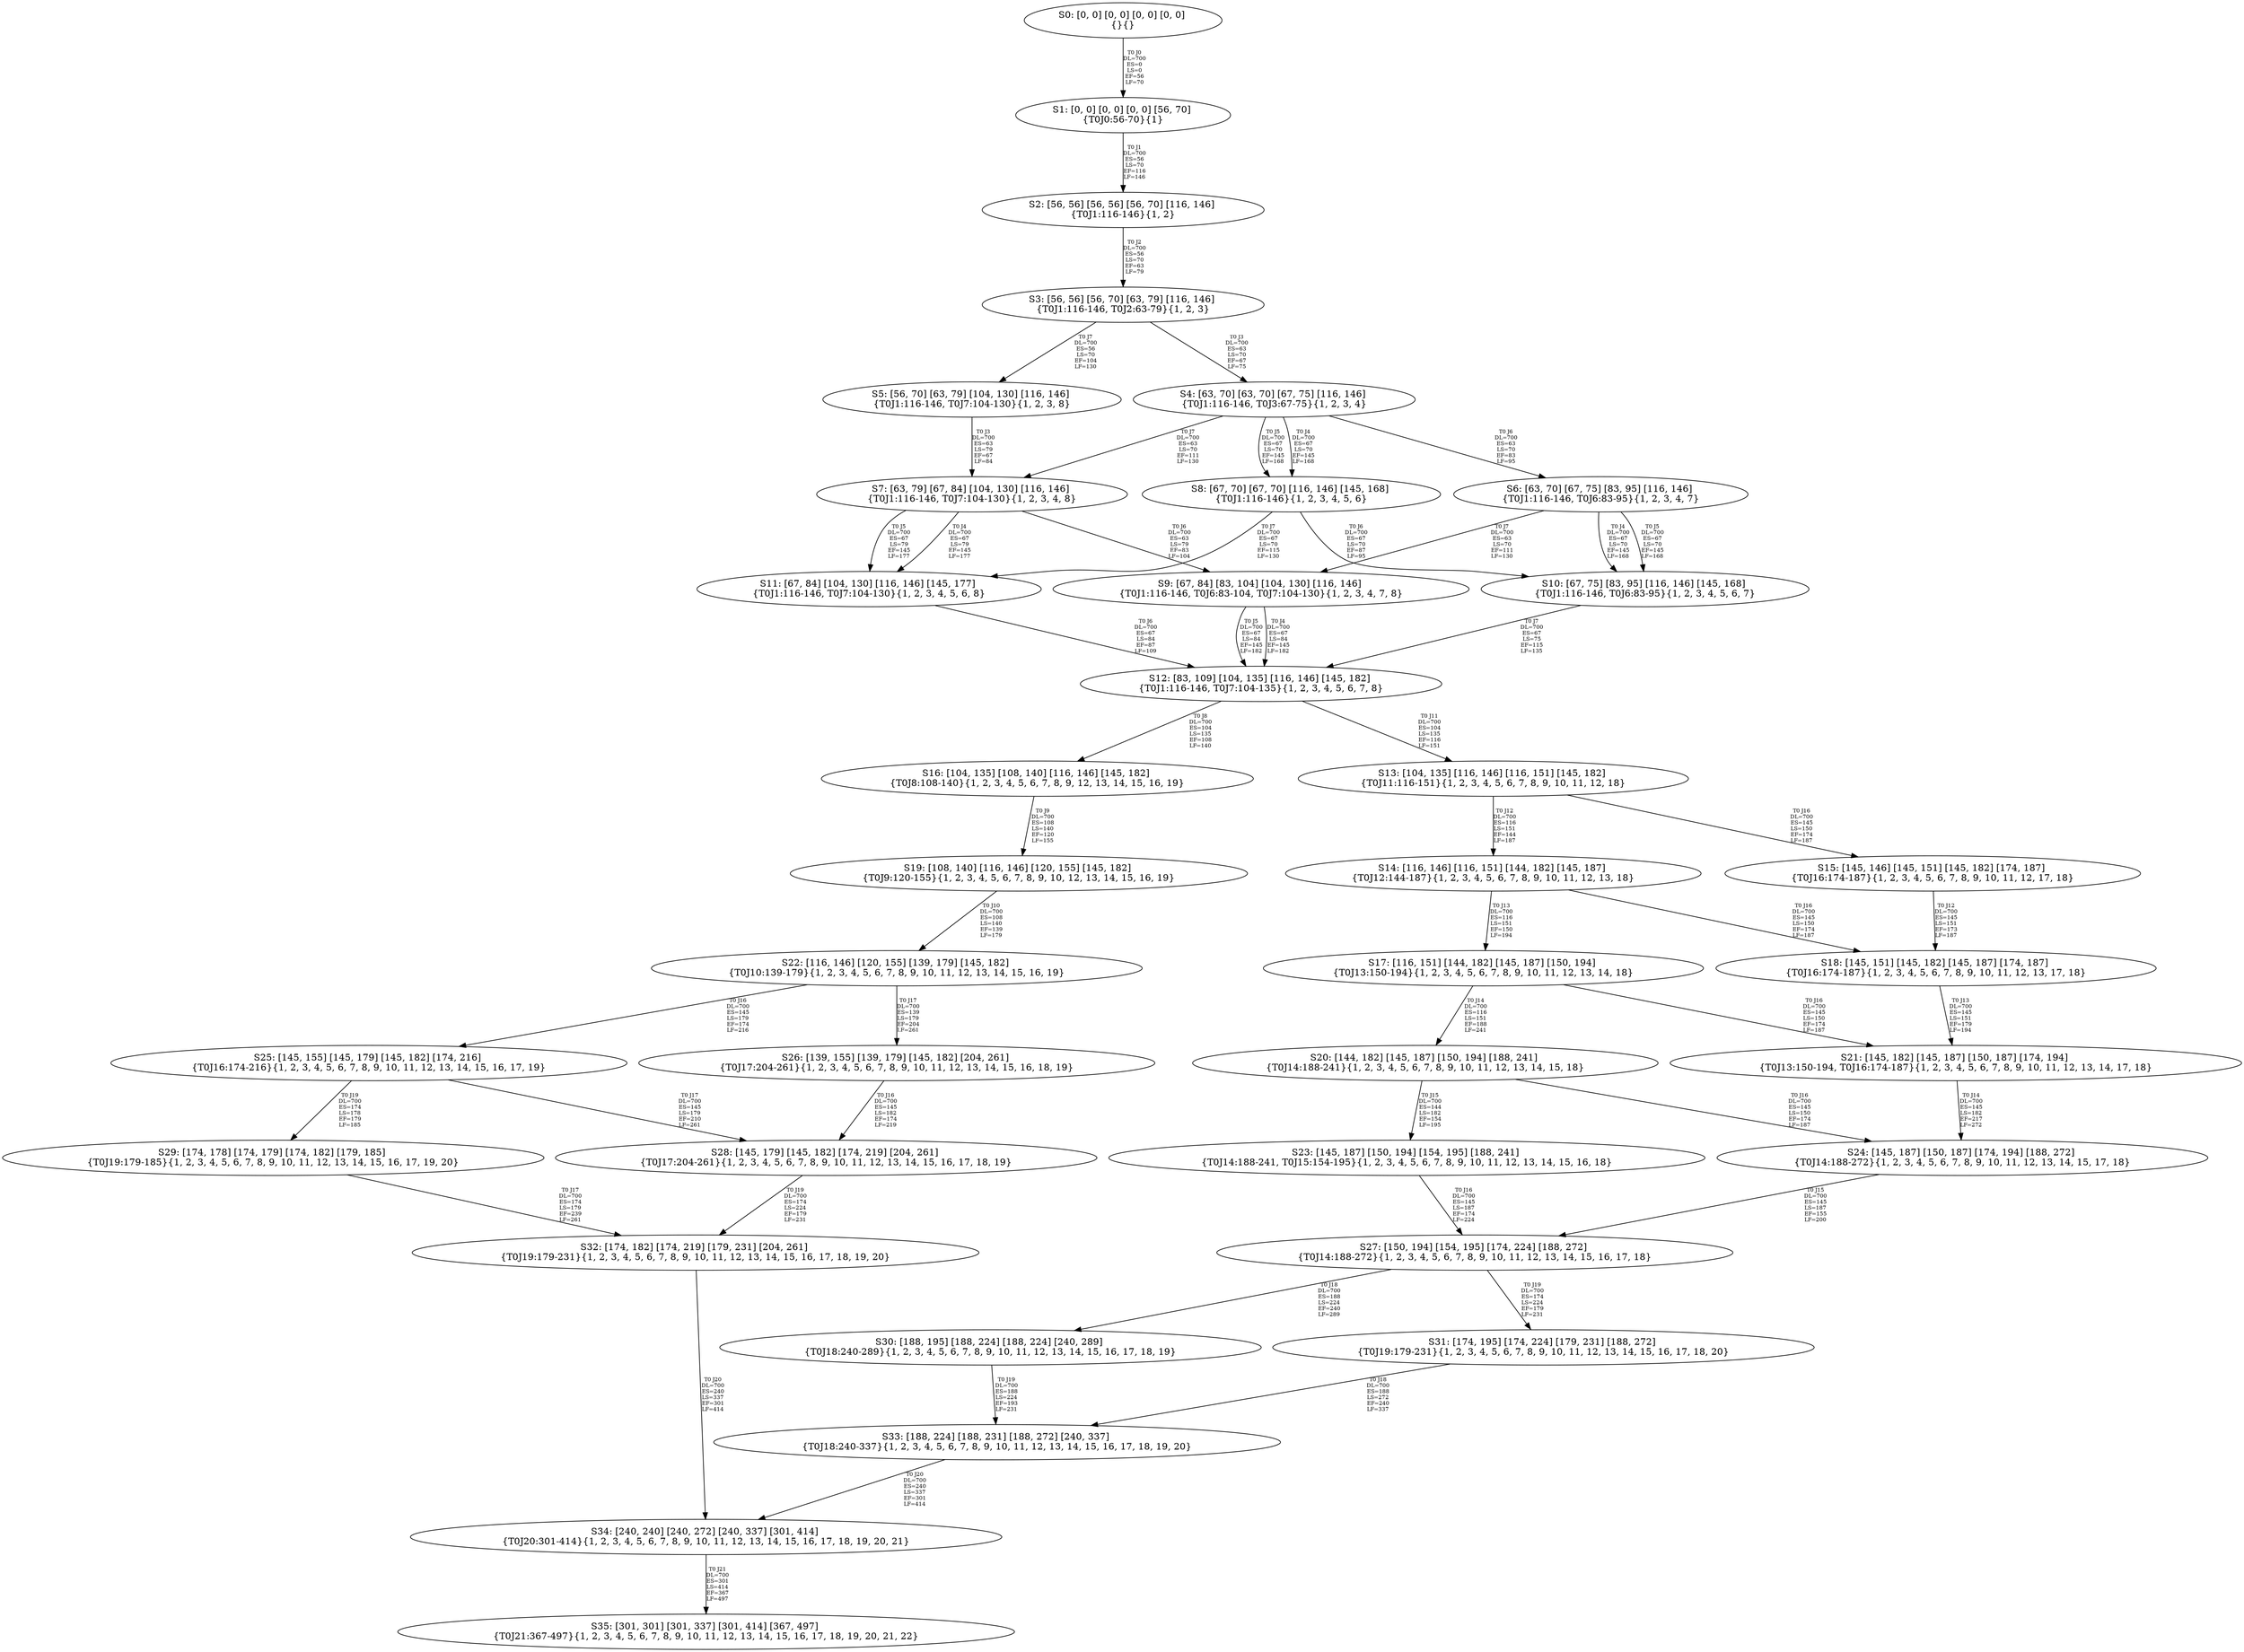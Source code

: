 digraph {
	S0[label="S0: [0, 0] [0, 0] [0, 0] [0, 0] \n{}{}"];
	S1[label="S1: [0, 0] [0, 0] [0, 0] [56, 70] \n{T0J0:56-70}{1}"];
	S2[label="S2: [56, 56] [56, 56] [56, 70] [116, 146] \n{T0J1:116-146}{1, 2}"];
	S3[label="S3: [56, 56] [56, 70] [63, 79] [116, 146] \n{T0J1:116-146, T0J2:63-79}{1, 2, 3}"];
	S4[label="S4: [63, 70] [63, 70] [67, 75] [116, 146] \n{T0J1:116-146, T0J3:67-75}{1, 2, 3, 4}"];
	S5[label="S5: [56, 70] [63, 79] [104, 130] [116, 146] \n{T0J1:116-146, T0J7:104-130}{1, 2, 3, 8}"];
	S6[label="S6: [63, 70] [67, 75] [83, 95] [116, 146] \n{T0J1:116-146, T0J6:83-95}{1, 2, 3, 4, 7}"];
	S7[label="S7: [63, 79] [67, 84] [104, 130] [116, 146] \n{T0J1:116-146, T0J7:104-130}{1, 2, 3, 4, 8}"];
	S8[label="S8: [67, 70] [67, 70] [116, 146] [145, 168] \n{T0J1:116-146}{1, 2, 3, 4, 5, 6}"];
	S9[label="S9: [67, 84] [83, 104] [104, 130] [116, 146] \n{T0J1:116-146, T0J6:83-104, T0J7:104-130}{1, 2, 3, 4, 7, 8}"];
	S10[label="S10: [67, 75] [83, 95] [116, 146] [145, 168] \n{T0J1:116-146, T0J6:83-95}{1, 2, 3, 4, 5, 6, 7}"];
	S11[label="S11: [67, 84] [104, 130] [116, 146] [145, 177] \n{T0J1:116-146, T0J7:104-130}{1, 2, 3, 4, 5, 6, 8}"];
	S12[label="S12: [83, 109] [104, 135] [116, 146] [145, 182] \n{T0J1:116-146, T0J7:104-135}{1, 2, 3, 4, 5, 6, 7, 8}"];
	S13[label="S13: [104, 135] [116, 146] [116, 151] [145, 182] \n{T0J11:116-151}{1, 2, 3, 4, 5, 6, 7, 8, 9, 10, 11, 12, 18}"];
	S14[label="S14: [116, 146] [116, 151] [144, 182] [145, 187] \n{T0J12:144-187}{1, 2, 3, 4, 5, 6, 7, 8, 9, 10, 11, 12, 13, 18}"];
	S15[label="S15: [145, 146] [145, 151] [145, 182] [174, 187] \n{T0J16:174-187}{1, 2, 3, 4, 5, 6, 7, 8, 9, 10, 11, 12, 17, 18}"];
	S16[label="S16: [104, 135] [108, 140] [116, 146] [145, 182] \n{T0J8:108-140}{1, 2, 3, 4, 5, 6, 7, 8, 9, 12, 13, 14, 15, 16, 19}"];
	S17[label="S17: [116, 151] [144, 182] [145, 187] [150, 194] \n{T0J13:150-194}{1, 2, 3, 4, 5, 6, 7, 8, 9, 10, 11, 12, 13, 14, 18}"];
	S18[label="S18: [145, 151] [145, 182] [145, 187] [174, 187] \n{T0J16:174-187}{1, 2, 3, 4, 5, 6, 7, 8, 9, 10, 11, 12, 13, 17, 18}"];
	S19[label="S19: [108, 140] [116, 146] [120, 155] [145, 182] \n{T0J9:120-155}{1, 2, 3, 4, 5, 6, 7, 8, 9, 10, 12, 13, 14, 15, 16, 19}"];
	S20[label="S20: [144, 182] [145, 187] [150, 194] [188, 241] \n{T0J14:188-241}{1, 2, 3, 4, 5, 6, 7, 8, 9, 10, 11, 12, 13, 14, 15, 18}"];
	S21[label="S21: [145, 182] [145, 187] [150, 187] [174, 194] \n{T0J13:150-194, T0J16:174-187}{1, 2, 3, 4, 5, 6, 7, 8, 9, 10, 11, 12, 13, 14, 17, 18}"];
	S22[label="S22: [116, 146] [120, 155] [139, 179] [145, 182] \n{T0J10:139-179}{1, 2, 3, 4, 5, 6, 7, 8, 9, 10, 11, 12, 13, 14, 15, 16, 19}"];
	S23[label="S23: [145, 187] [150, 194] [154, 195] [188, 241] \n{T0J14:188-241, T0J15:154-195}{1, 2, 3, 4, 5, 6, 7, 8, 9, 10, 11, 12, 13, 14, 15, 16, 18}"];
	S24[label="S24: [145, 187] [150, 187] [174, 194] [188, 272] \n{T0J14:188-272}{1, 2, 3, 4, 5, 6, 7, 8, 9, 10, 11, 12, 13, 14, 15, 17, 18}"];
	S25[label="S25: [145, 155] [145, 179] [145, 182] [174, 216] \n{T0J16:174-216}{1, 2, 3, 4, 5, 6, 7, 8, 9, 10, 11, 12, 13, 14, 15, 16, 17, 19}"];
	S26[label="S26: [139, 155] [139, 179] [145, 182] [204, 261] \n{T0J17:204-261}{1, 2, 3, 4, 5, 6, 7, 8, 9, 10, 11, 12, 13, 14, 15, 16, 18, 19}"];
	S27[label="S27: [150, 194] [154, 195] [174, 224] [188, 272] \n{T0J14:188-272}{1, 2, 3, 4, 5, 6, 7, 8, 9, 10, 11, 12, 13, 14, 15, 16, 17, 18}"];
	S28[label="S28: [145, 179] [145, 182] [174, 219] [204, 261] \n{T0J17:204-261}{1, 2, 3, 4, 5, 6, 7, 8, 9, 10, 11, 12, 13, 14, 15, 16, 17, 18, 19}"];
	S29[label="S29: [174, 178] [174, 179] [174, 182] [179, 185] \n{T0J19:179-185}{1, 2, 3, 4, 5, 6, 7, 8, 9, 10, 11, 12, 13, 14, 15, 16, 17, 19, 20}"];
	S30[label="S30: [188, 195] [188, 224] [188, 224] [240, 289] \n{T0J18:240-289}{1, 2, 3, 4, 5, 6, 7, 8, 9, 10, 11, 12, 13, 14, 15, 16, 17, 18, 19}"];
	S31[label="S31: [174, 195] [174, 224] [179, 231] [188, 272] \n{T0J19:179-231}{1, 2, 3, 4, 5, 6, 7, 8, 9, 10, 11, 12, 13, 14, 15, 16, 17, 18, 20}"];
	S32[label="S32: [174, 182] [174, 219] [179, 231] [204, 261] \n{T0J19:179-231}{1, 2, 3, 4, 5, 6, 7, 8, 9, 10, 11, 12, 13, 14, 15, 16, 17, 18, 19, 20}"];
	S33[label="S33: [188, 224] [188, 231] [188, 272] [240, 337] \n{T0J18:240-337}{1, 2, 3, 4, 5, 6, 7, 8, 9, 10, 11, 12, 13, 14, 15, 16, 17, 18, 19, 20}"];
	S34[label="S34: [240, 240] [240, 272] [240, 337] [301, 414] \n{T0J20:301-414}{1, 2, 3, 4, 5, 6, 7, 8, 9, 10, 11, 12, 13, 14, 15, 16, 17, 18, 19, 20, 21}"];
	S35[label="S35: [301, 301] [301, 337] [301, 414] [367, 497] \n{T0J21:367-497}{1, 2, 3, 4, 5, 6, 7, 8, 9, 10, 11, 12, 13, 14, 15, 16, 17, 18, 19, 20, 21, 22}"];
	S0 -> S1[label="T0 J0\nDL=700\nES=0\nLS=0\nEF=56\nLF=70",fontsize=8];
	S1 -> S2[label="T0 J1\nDL=700\nES=56\nLS=70\nEF=116\nLF=146",fontsize=8];
	S2 -> S3[label="T0 J2\nDL=700\nES=56\nLS=70\nEF=63\nLF=79",fontsize=8];
	S3 -> S4[label="T0 J3\nDL=700\nES=63\nLS=70\nEF=67\nLF=75",fontsize=8];
	S3 -> S5[label="T0 J7\nDL=700\nES=56\nLS=70\nEF=104\nLF=130",fontsize=8];
	S4 -> S8[label="T0 J4\nDL=700\nES=67\nLS=70\nEF=145\nLF=168",fontsize=8];
	S4 -> S8[label="T0 J5\nDL=700\nES=67\nLS=70\nEF=145\nLF=168",fontsize=8];
	S4 -> S6[label="T0 J6\nDL=700\nES=63\nLS=70\nEF=83\nLF=95",fontsize=8];
	S4 -> S7[label="T0 J7\nDL=700\nES=63\nLS=70\nEF=111\nLF=130",fontsize=8];
	S5 -> S7[label="T0 J3\nDL=700\nES=63\nLS=79\nEF=67\nLF=84",fontsize=8];
	S6 -> S10[label="T0 J4\nDL=700\nES=67\nLS=70\nEF=145\nLF=168",fontsize=8];
	S6 -> S10[label="T0 J5\nDL=700\nES=67\nLS=70\nEF=145\nLF=168",fontsize=8];
	S6 -> S9[label="T0 J7\nDL=700\nES=63\nLS=70\nEF=111\nLF=130",fontsize=8];
	S7 -> S11[label="T0 J4\nDL=700\nES=67\nLS=79\nEF=145\nLF=177",fontsize=8];
	S7 -> S11[label="T0 J5\nDL=700\nES=67\nLS=79\nEF=145\nLF=177",fontsize=8];
	S7 -> S9[label="T0 J6\nDL=700\nES=63\nLS=79\nEF=83\nLF=104",fontsize=8];
	S8 -> S10[label="T0 J6\nDL=700\nES=67\nLS=70\nEF=87\nLF=95",fontsize=8];
	S8 -> S11[label="T0 J7\nDL=700\nES=67\nLS=70\nEF=115\nLF=130",fontsize=8];
	S9 -> S12[label="T0 J4\nDL=700\nES=67\nLS=84\nEF=145\nLF=182",fontsize=8];
	S9 -> S12[label="T0 J5\nDL=700\nES=67\nLS=84\nEF=145\nLF=182",fontsize=8];
	S10 -> S12[label="T0 J7\nDL=700\nES=67\nLS=75\nEF=115\nLF=135",fontsize=8];
	S11 -> S12[label="T0 J6\nDL=700\nES=67\nLS=84\nEF=87\nLF=109",fontsize=8];
	S12 -> S16[label="T0 J8\nDL=700\nES=104\nLS=135\nEF=108\nLF=140",fontsize=8];
	S12 -> S13[label="T0 J11\nDL=700\nES=104\nLS=135\nEF=116\nLF=151",fontsize=8];
	S13 -> S14[label="T0 J12\nDL=700\nES=116\nLS=151\nEF=144\nLF=187",fontsize=8];
	S13 -> S15[label="T0 J16\nDL=700\nES=145\nLS=150\nEF=174\nLF=187",fontsize=8];
	S14 -> S17[label="T0 J13\nDL=700\nES=116\nLS=151\nEF=150\nLF=194",fontsize=8];
	S14 -> S18[label="T0 J16\nDL=700\nES=145\nLS=150\nEF=174\nLF=187",fontsize=8];
	S15 -> S18[label="T0 J12\nDL=700\nES=145\nLS=151\nEF=173\nLF=187",fontsize=8];
	S16 -> S19[label="T0 J9\nDL=700\nES=108\nLS=140\nEF=120\nLF=155",fontsize=8];
	S17 -> S20[label="T0 J14\nDL=700\nES=116\nLS=151\nEF=188\nLF=241",fontsize=8];
	S17 -> S21[label="T0 J16\nDL=700\nES=145\nLS=150\nEF=174\nLF=187",fontsize=8];
	S18 -> S21[label="T0 J13\nDL=700\nES=145\nLS=151\nEF=179\nLF=194",fontsize=8];
	S19 -> S22[label="T0 J10\nDL=700\nES=108\nLS=140\nEF=139\nLF=179",fontsize=8];
	S20 -> S23[label="T0 J15\nDL=700\nES=144\nLS=182\nEF=154\nLF=195",fontsize=8];
	S20 -> S24[label="T0 J16\nDL=700\nES=145\nLS=150\nEF=174\nLF=187",fontsize=8];
	S21 -> S24[label="T0 J14\nDL=700\nES=145\nLS=182\nEF=217\nLF=272",fontsize=8];
	S22 -> S25[label="T0 J16\nDL=700\nES=145\nLS=179\nEF=174\nLF=216",fontsize=8];
	S22 -> S26[label="T0 J17\nDL=700\nES=139\nLS=179\nEF=204\nLF=261",fontsize=8];
	S23 -> S27[label="T0 J16\nDL=700\nES=145\nLS=187\nEF=174\nLF=224",fontsize=8];
	S24 -> S27[label="T0 J15\nDL=700\nES=145\nLS=187\nEF=155\nLF=200",fontsize=8];
	S25 -> S28[label="T0 J17\nDL=700\nES=145\nLS=179\nEF=210\nLF=261",fontsize=8];
	S25 -> S29[label="T0 J19\nDL=700\nES=174\nLS=178\nEF=179\nLF=185",fontsize=8];
	S26 -> S28[label="T0 J16\nDL=700\nES=145\nLS=182\nEF=174\nLF=219",fontsize=8];
	S27 -> S30[label="T0 J18\nDL=700\nES=188\nLS=224\nEF=240\nLF=289",fontsize=8];
	S27 -> S31[label="T0 J19\nDL=700\nES=174\nLS=224\nEF=179\nLF=231",fontsize=8];
	S28 -> S32[label="T0 J19\nDL=700\nES=174\nLS=224\nEF=179\nLF=231",fontsize=8];
	S29 -> S32[label="T0 J17\nDL=700\nES=174\nLS=179\nEF=239\nLF=261",fontsize=8];
	S30 -> S33[label="T0 J19\nDL=700\nES=188\nLS=224\nEF=193\nLF=231",fontsize=8];
	S31 -> S33[label="T0 J18\nDL=700\nES=188\nLS=272\nEF=240\nLF=337",fontsize=8];
	S32 -> S34[label="T0 J20\nDL=700\nES=240\nLS=337\nEF=301\nLF=414",fontsize=8];
	S33 -> S34[label="T0 J20\nDL=700\nES=240\nLS=337\nEF=301\nLF=414",fontsize=8];
	S34 -> S35[label="T0 J21\nDL=700\nES=301\nLS=414\nEF=367\nLF=497",fontsize=8];
}
